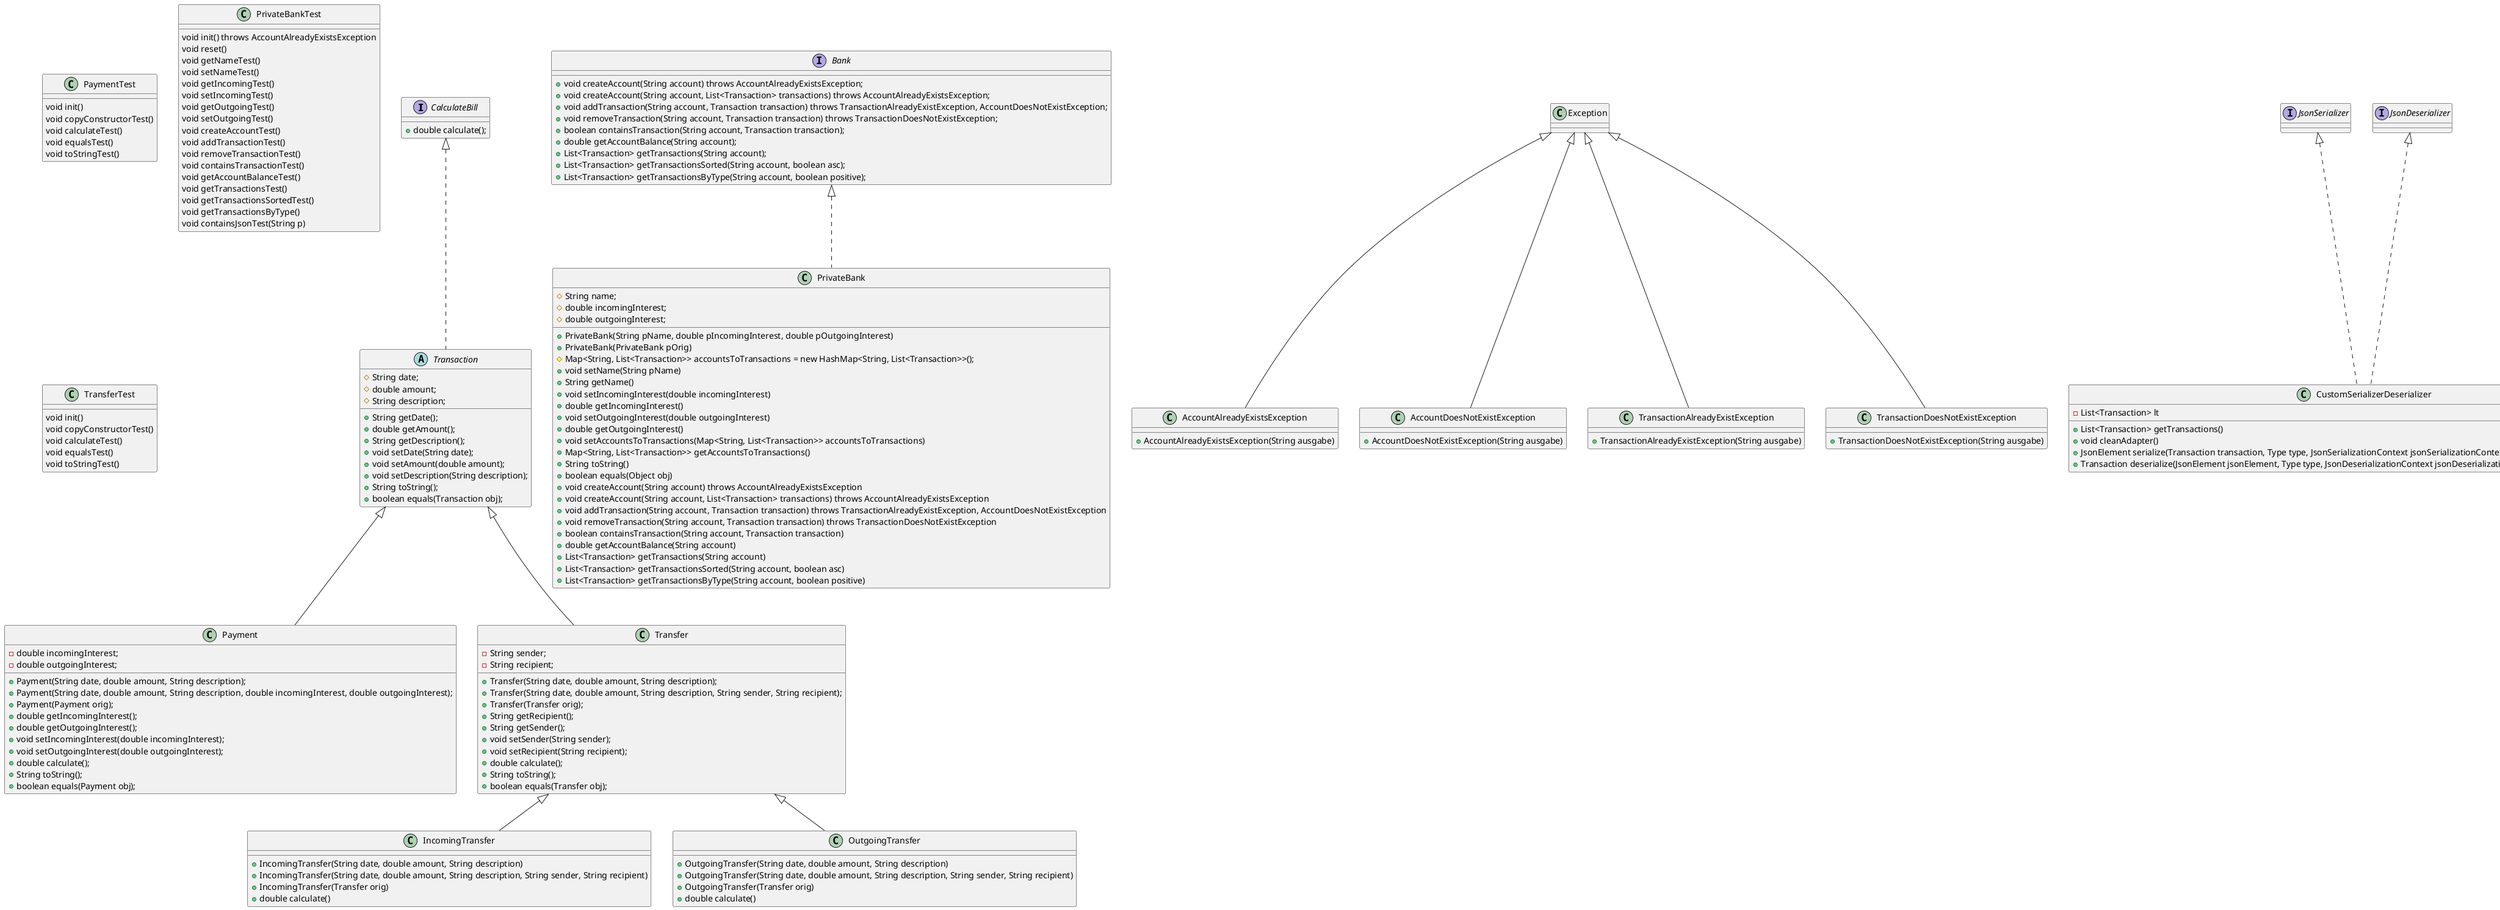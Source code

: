 @startuml
interface CalculateBill {
    + double calculate();
}

abstract class Transaction implements CalculateBill {
    # String date;
    # double amount;
    # String description;
    + String getDate();
    + double getAmount();
    + String getDescription();
    + void setDate(String date);
    + void setAmount(double amount);
    + void setDescription(String description);
    + String toString();
    + boolean equals(Transaction obj);
}
class Payment extends Transaction {
    - double incomingInterest;
    - double outgoingInterest;
    + Payment(String date, double amount, String description);
    + Payment(String date, double amount, String description, double incomingInterest, double outgoingInterest);
    + Payment(Payment orig);
    + double getIncomingInterest();
    + double getOutgoingInterest();
    + void setIncomingInterest(double incomingInterest);
    + void setOutgoingInterest(double outgoingInterest);
    + double calculate();
    + String toString();
    + boolean equals(Payment obj);
}
class Transfer extends Transaction {
    - String sender;
    - String recipient;
    + Transfer(String date, double amount, String description);
    + Transfer(String date, double amount, String description, String sender, String recipient);
    + Transfer(Transfer orig);
    + String getRecipient();
    + String getSender();
    + void setSender(String sender);
    + void setRecipient(String recipient);
    + double calculate();
    + String toString();
    + boolean equals(Transfer obj);
}
interface Bank {
    + void createAccount(String account) throws AccountAlreadyExistsException;
    + void createAccount(String account, List<Transaction> transactions) throws AccountAlreadyExistsException;
    + void addTransaction(String account, Transaction transaction) throws TransactionAlreadyExistException, AccountDoesNotExistException;
    + void removeTransaction(String account, Transaction transaction) throws TransactionDoesNotExistException;
    + boolean containsTransaction(String account, Transaction transaction);
    + double getAccountBalance(String account);
    + List<Transaction> getTransactions(String account);
    + List<Transaction> getTransactionsSorted(String account, boolean asc);
    + List<Transaction> getTransactionsByType(String account, boolean positive);
}
class PrivateBank implements Bank {
    + PrivateBank(String pName, double pIncomingInterest, double pOutgoingInterest)
    + PrivateBank(PrivateBank pOrig)
    # String name;
    # double incomingInterest;
    # double outgoingInterest;
    # Map<String, List<Transaction>> accountsToTransactions = new HashMap<String, List<Transaction>>();
    + void setName(String pName)
    + String getName()
    + void setIncomingInterest(double incomingInterest)
    + double getIncomingInterest()
    + void setOutgoingInterest(double outgoingInterest)
    + double getOutgoingInterest()
    + void setAccountsToTransactions(Map<String, List<Transaction>> accountsToTransactions)
    + Map<String, List<Transaction>> getAccountsToTransactions()
    + String toString()
    + boolean equals(Object obj)
    + void createAccount(String account) throws AccountAlreadyExistsException
    + void createAccount(String account, List<Transaction> transactions) throws AccountAlreadyExistsException
    + void addTransaction(String account, Transaction transaction) throws TransactionAlreadyExistException, AccountDoesNotExistException
    + void removeTransaction(String account, Transaction transaction) throws TransactionDoesNotExistException
    + boolean containsTransaction(String account, Transaction transaction)
    + double getAccountBalance(String account)
    + List<Transaction> getTransactions(String account)
    + List<Transaction> getTransactionsSorted(String account, boolean asc)
    + List<Transaction> getTransactionsByType(String account, boolean positive)
}
class IncomingTransfer extends Transfer{
    + IncomingTransfer(String date, double amount, String description)
    + IncomingTransfer(String date, double amount, String description, String sender, String recipient)
    + IncomingTransfer(Transfer orig)
    + double calculate()
}
class OutgoingTransfer extends Transfer{
    + OutgoingTransfer(String date, double amount, String description)
    + OutgoingTransfer(String date, double amount, String description, String sender, String recipient)
    + OutgoingTransfer(Transfer orig)
    + double calculate()
}
class AccountAlreadyExistsException extends Exception {
    + AccountAlreadyExistsException(String ausgabe)
}
class AccountDoesNotExistException extends Exception {
    + AccountDoesNotExistException(String ausgabe)
}
class TransactionAlreadyExistException extends Exception {
    + TransactionAlreadyExistException(String ausgabe)
}
class TransactionDoesNotExistException extends Exception {
    + TransactionDoesNotExistException(String ausgabe)
}
class CustomSerializerDeserializer implements JsonSerializer, JsonDeserializer{
    - List<Transaction> lt
    + List<Transaction> getTransactions()
    + void cleanAdapter()
    + JsonElement serialize(Transaction transaction, Type type, JsonSerializationContext jsonSerializationContext)
    + Transaction deserialize(JsonElement jsonElement, Type type, JsonDeserializationContext jsonDeserializationContext) throws JsonParseException
}

class PaymentTest {
    void init()
    void copyConstructorTest()
    void calculateTest()
    void equalsTest()
    void toStringTest()
}
class PrivateBankTest {

    void init() throws AccountAlreadyExistsException
    void reset()
    void getNameTest()
    void setNameTest()
    void getIncomingTest()
    void setIncomingTest()
    void getOutgoingTest()
    void setOutgoingTest()
    void createAccountTest()
    void addTransactionTest()
    void removeTransactionTest()
    void containsTransactionTest()
    void getAccountBalanceTest()
    void getTransactionsTest()
    void getTransactionsSortedTest()
    void getTransactionsByType()
    void containsJsonTest(String p)
}
class TransferTest {
    void init()
    void copyConstructorTest()
    void calculateTest()
    void equalsTest()
    void toStringTest()
}
@enduml
